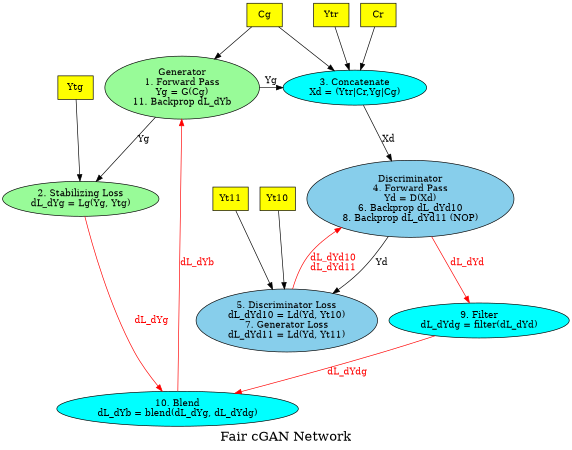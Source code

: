 // sudo apt-get install graphviz
// dot -Tpng fair_cgan.dot -o fair_cgan.png
// xdot fair_cgan.dot
digraph NN
{
	label="Fair cGAN Network";
	fontsize=20;
	size="4,3";
	ratio=fill;

	Cg      [fillcolor=yellow, style=filled, shape=box, label="Cg"];
	Ytg     [fillcolor=yellow, style=filled, shape=box, label="Ytg"];
	Ytr     [fillcolor=yellow, style=filled, shape=box, label="Ytr"];
	Cr      [fillcolor=yellow, style=filled, shape=box, label="Cr"];
	Xd      [fillcolor=cyan, style=filled, label="3. Concatenate\nXd = (Ytr|Cr,Yg|Cg)"];
	Yt10    [fillcolor=yellow, style=filled, shape=box, label="Yt10"];
	Yt11    [fillcolor=yellow, style=filled, shape=box, label="Yt11"];
	D       [fillcolor=skyblue, style=filled, label="Discriminator\n4. Forward Pass\nYd = D(Xd)\n6. Backprop dL_dYd10\n8. Backprop dL_dYd11 (NOP)"];
	G       [fillcolor=palegreen, style=filled, label="Generator\n1. Forward Pass\nYg = G(Cg)\n11. Backprop dL_dYb"];
	Lg      [fillcolor=palegreen, style=filled, label="2. Stabilizing Loss\ndL_dYg = Lg(Yg, Ytg)"];
	Ld      [fillcolor=skyblue, style=filled, label="5. Discriminator Loss\ndL_dYd10 = Ld(Yd, Yt10)\n7. Generator Loss\ndL_dYd11 = Ld(Yd, Yt11)"];
	dL_dYb  [fillcolor=cyan, style=filled, label="10. Blend\ndL_dYb = blend(dL_dYg, dL_dYdg)"];
	dL_dYdg [fillcolor=cyan, style=filled, label="9. Filter\ndL_dYdg = filter(dL_dYd)"];

	{ rank=same G -> Xd [label="Yg"]  };

	Cg      -> G;
	G       -> Lg [label="Yg"];
	Cg      -> Xd;
	Ytg     -> Lg;
	Ytr     -> Xd;
	Cr      -> Xd;
	Xd      -> D  [label="Xd"];
	Yt11    -> Ld;
	Yt10    -> Ld;
	D       -> Ld [label="Yd"];
	Ld      -> D [fontcolor=red, color=red, label="dL_dYd10\ndL_dYd11"];
	Lg      -> dL_dYb [fontcolor=red, color=red, label="dL_dYg"];
	D       -> dL_dYdg [fontcolor=red, color=red, label="dL_dYd"];
	dL_dYdg -> dL_dYb [fontcolor=red, color=red, label="dL_dYdg"];
	dL_dYb  -> G [fontcolor=red, color=red, label="dL_dYb"];
}
